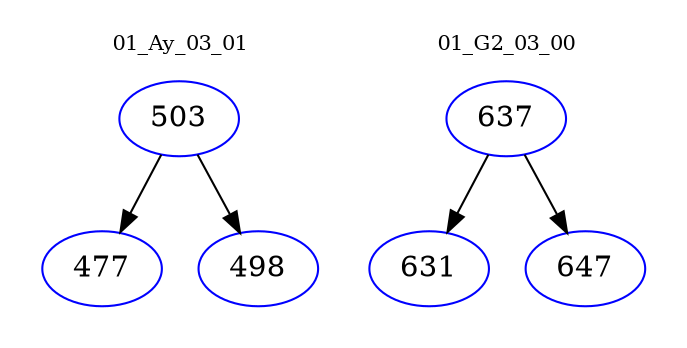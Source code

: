 digraph{
subgraph cluster_0 {
color = white
label = "01_Ay_03_01";
fontsize=10;
T0_503 [label="503", color="blue"]
T0_503 -> T0_477 [color="black"]
T0_477 [label="477", color="blue"]
T0_503 -> T0_498 [color="black"]
T0_498 [label="498", color="blue"]
}
subgraph cluster_1 {
color = white
label = "01_G2_03_00";
fontsize=10;
T1_637 [label="637", color="blue"]
T1_637 -> T1_631 [color="black"]
T1_631 [label="631", color="blue"]
T1_637 -> T1_647 [color="black"]
T1_647 [label="647", color="blue"]
}
}
